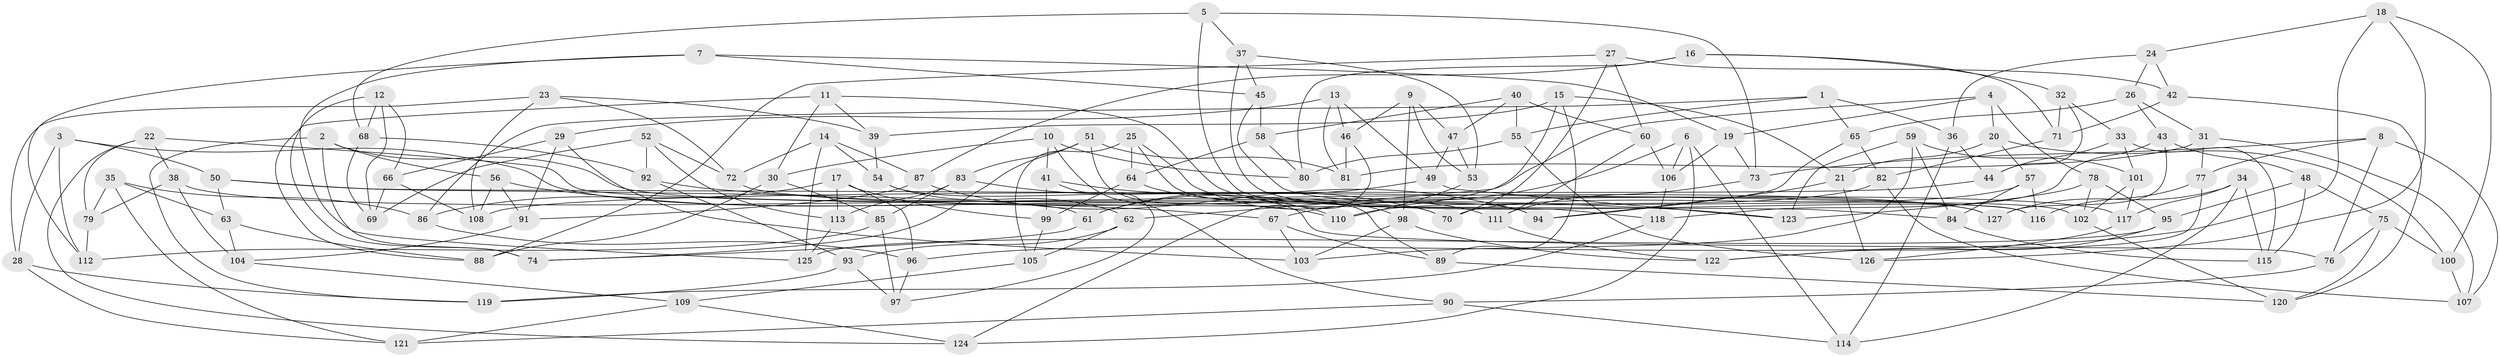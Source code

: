 // Generated by graph-tools (version 1.1) at 2025/50/03/09/25 03:50:56]
// undirected, 127 vertices, 254 edges
graph export_dot {
graph [start="1"]
  node [color=gray90,style=filled];
  1;
  2;
  3;
  4;
  5;
  6;
  7;
  8;
  9;
  10;
  11;
  12;
  13;
  14;
  15;
  16;
  17;
  18;
  19;
  20;
  21;
  22;
  23;
  24;
  25;
  26;
  27;
  28;
  29;
  30;
  31;
  32;
  33;
  34;
  35;
  36;
  37;
  38;
  39;
  40;
  41;
  42;
  43;
  44;
  45;
  46;
  47;
  48;
  49;
  50;
  51;
  52;
  53;
  54;
  55;
  56;
  57;
  58;
  59;
  60;
  61;
  62;
  63;
  64;
  65;
  66;
  67;
  68;
  69;
  70;
  71;
  72;
  73;
  74;
  75;
  76;
  77;
  78;
  79;
  80;
  81;
  82;
  83;
  84;
  85;
  86;
  87;
  88;
  89;
  90;
  91;
  92;
  93;
  94;
  95;
  96;
  97;
  98;
  99;
  100;
  101;
  102;
  103;
  104;
  105;
  106;
  107;
  108;
  109;
  110;
  111;
  112;
  113;
  114;
  115;
  116;
  117;
  118;
  119;
  120;
  121;
  122;
  123;
  124;
  125;
  126;
  127;
  1 -- 86;
  1 -- 55;
  1 -- 36;
  1 -- 65;
  2 -- 56;
  2 -- 74;
  2 -- 119;
  2 -- 127;
  3 -- 28;
  3 -- 50;
  3 -- 112;
  3 -- 110;
  4 -- 19;
  4 -- 61;
  4 -- 78;
  4 -- 20;
  5 -- 118;
  5 -- 37;
  5 -- 68;
  5 -- 73;
  6 -- 114;
  6 -- 106;
  6 -- 124;
  6 -- 67;
  7 -- 45;
  7 -- 125;
  7 -- 19;
  7 -- 112;
  8 -- 76;
  8 -- 73;
  8 -- 107;
  8 -- 77;
  9 -- 46;
  9 -- 47;
  9 -- 53;
  9 -- 98;
  10 -- 80;
  10 -- 30;
  10 -- 41;
  10 -- 90;
  11 -- 30;
  11 -- 94;
  11 -- 39;
  11 -- 88;
  12 -- 69;
  12 -- 68;
  12 -- 66;
  12 -- 74;
  13 -- 29;
  13 -- 49;
  13 -- 81;
  13 -- 46;
  14 -- 72;
  14 -- 125;
  14 -- 87;
  14 -- 54;
  15 -- 21;
  15 -- 89;
  15 -- 39;
  15 -- 62;
  16 -- 71;
  16 -- 32;
  16 -- 80;
  16 -- 87;
  17 -- 113;
  17 -- 96;
  17 -- 86;
  17 -- 99;
  18 -- 126;
  18 -- 100;
  18 -- 24;
  18 -- 96;
  19 -- 106;
  19 -- 73;
  20 -- 100;
  20 -- 21;
  20 -- 57;
  21 -- 126;
  21 -- 94;
  22 -- 38;
  22 -- 79;
  22 -- 84;
  22 -- 124;
  23 -- 72;
  23 -- 28;
  23 -- 39;
  23 -- 108;
  24 -- 36;
  24 -- 26;
  24 -- 42;
  25 -- 111;
  25 -- 70;
  25 -- 64;
  25 -- 105;
  26 -- 43;
  26 -- 31;
  26 -- 65;
  27 -- 70;
  27 -- 88;
  27 -- 42;
  27 -- 60;
  28 -- 121;
  28 -- 119;
  29 -- 91;
  29 -- 103;
  29 -- 66;
  30 -- 85;
  30 -- 88;
  31 -- 77;
  31 -- 107;
  31 -- 81;
  32 -- 44;
  32 -- 71;
  32 -- 33;
  33 -- 115;
  33 -- 44;
  33 -- 101;
  34 -- 117;
  34 -- 115;
  34 -- 114;
  34 -- 127;
  35 -- 63;
  35 -- 79;
  35 -- 86;
  35 -- 121;
  36 -- 114;
  36 -- 44;
  37 -- 45;
  37 -- 116;
  37 -- 53;
  38 -- 127;
  38 -- 79;
  38 -- 104;
  39 -- 54;
  40 -- 55;
  40 -- 60;
  40 -- 47;
  40 -- 58;
  41 -- 97;
  41 -- 70;
  41 -- 99;
  42 -- 71;
  42 -- 120;
  43 -- 48;
  43 -- 118;
  43 -- 127;
  44 -- 108;
  45 -- 58;
  45 -- 102;
  46 -- 81;
  46 -- 124;
  47 -- 53;
  47 -- 49;
  48 -- 115;
  48 -- 95;
  48 -- 75;
  49 -- 61;
  49 -- 123;
  50 -- 116;
  50 -- 63;
  50 -- 61;
  51 -- 83;
  51 -- 81;
  51 -- 74;
  51 -- 89;
  52 -- 69;
  52 -- 72;
  52 -- 92;
  52 -- 113;
  53 -- 110;
  54 -- 62;
  54 -- 76;
  55 -- 80;
  55 -- 126;
  56 -- 67;
  56 -- 108;
  56 -- 91;
  57 -- 116;
  57 -- 70;
  57 -- 84;
  58 -- 80;
  58 -- 64;
  59 -- 123;
  59 -- 103;
  59 -- 101;
  59 -- 84;
  60 -- 111;
  60 -- 106;
  61 -- 74;
  62 -- 105;
  62 -- 93;
  63 -- 104;
  63 -- 88;
  64 -- 98;
  64 -- 99;
  65 -- 94;
  65 -- 82;
  66 -- 108;
  66 -- 69;
  67 -- 103;
  67 -- 89;
  68 -- 92;
  68 -- 69;
  71 -- 82;
  72 -- 117;
  73 -- 111;
  75 -- 76;
  75 -- 100;
  75 -- 120;
  76 -- 90;
  77 -- 116;
  77 -- 122;
  78 -- 102;
  78 -- 95;
  78 -- 123;
  79 -- 112;
  82 -- 107;
  82 -- 110;
  83 -- 85;
  83 -- 113;
  83 -- 110;
  84 -- 115;
  85 -- 112;
  85 -- 97;
  86 -- 96;
  87 -- 94;
  87 -- 91;
  89 -- 120;
  90 -- 121;
  90 -- 114;
  91 -- 104;
  92 -- 93;
  92 -- 123;
  93 -- 119;
  93 -- 97;
  95 -- 125;
  95 -- 122;
  96 -- 97;
  98 -- 103;
  98 -- 122;
  99 -- 105;
  100 -- 107;
  101 -- 117;
  101 -- 102;
  102 -- 120;
  104 -- 109;
  105 -- 109;
  106 -- 118;
  109 -- 124;
  109 -- 121;
  111 -- 122;
  113 -- 125;
  117 -- 126;
  118 -- 119;
}
